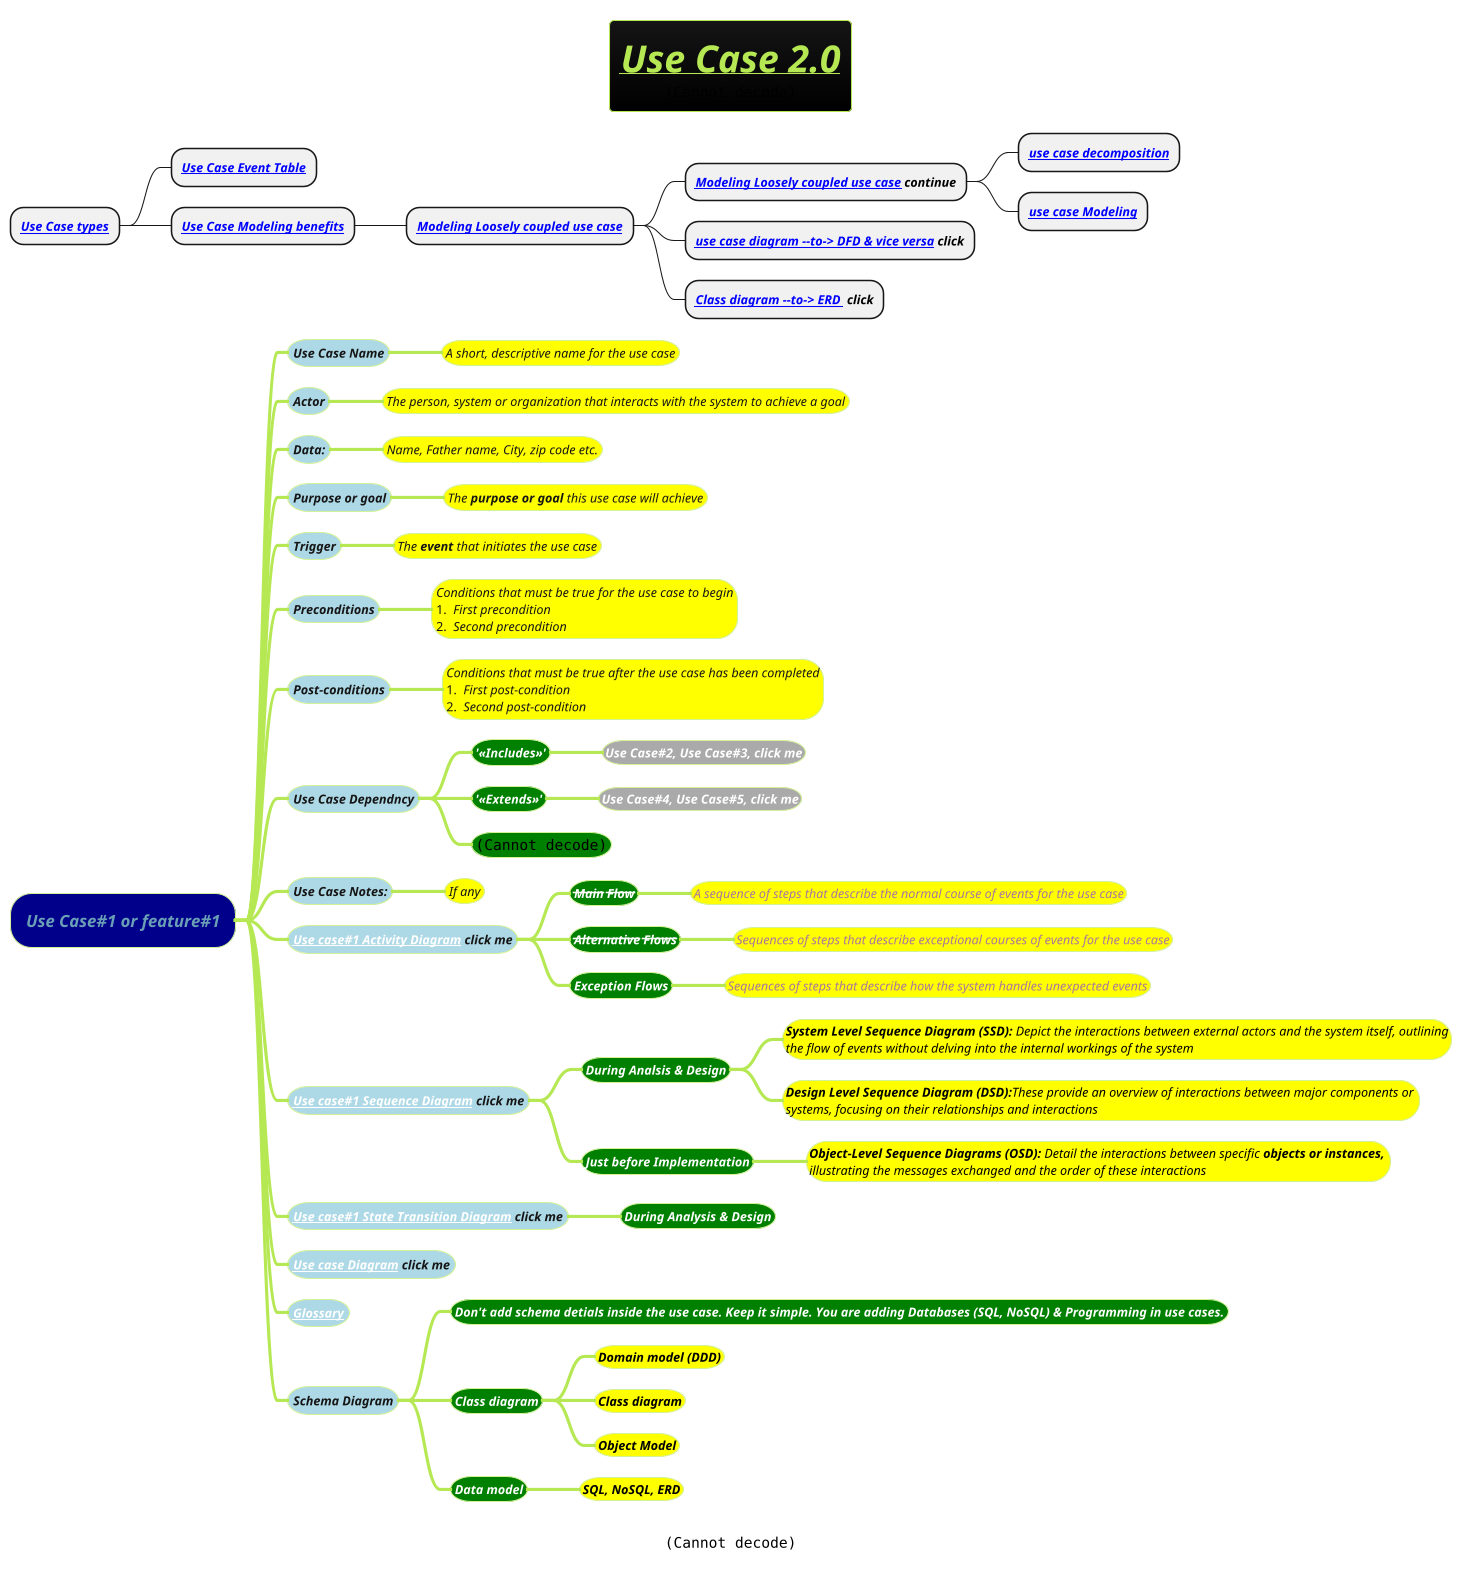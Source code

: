 @startmindmap
title =  <b><i><u>Use Case 2.0\n<img:img.png{scale=0.7}>
caption <img:img_1.png{scale=0.7}>
* <size:12><b><i>[[use-case.png Use Case types]]
** <size:12><b><i>[[docs/3-programming-languages/clean-architecture/images/image-2023-02-20-18-32-12-378.png Use Case Event Table]]
** <size:12><b><i>[[img.jpg Use Case Modeling benefits]]
*** <size:12><b><i>[[docs/3-programming-languages/clean-architecture/images/image-2023-02-20-18-36-44-142.png Modeling Loosely coupled use case]]
**** <size:12><b><i>[[docs/3-programming-languages/clean-architecture/images/image-2023-02-20-18-39-05-976.png Modeling Loosely coupled use case]] continue
***** <size:12><b><i>[[docs/3-programming-languages/clean-architecture/images/Screenshot_3x.png use case decomposition]]
***** <size:12><b><i>[[docs/3-programming-languages/clean-architecture/images/use-case-modeling.png use case Modeling]]
**** <size:12><b><i>[[docs/2-uml/requirements-and-design-with-plantuml/1-use-cases-or-features/img_3.png use case diagram --to-> DFD & vice versa]] click
**** <size:12><b><i>[[img_1.jpg Class diagram --to-> ERD ]] click

!theme hacker

*[#darkblue] <i>Use Case#1 or feature#1
**[#lightblue] <i><size:12>Use Case Name
***[#yellow] <i><size:12>A short, descriptive name for the use case
**[#lightblue] <i><size:12>Actor
***[#yellow] <i><size:12>The person, system or organization that interacts with the system to achieve a goal
**[#lightblue] <i><size:12>Data:
***[#yellow] <i><size:12>Name, Father name, City, zip code etc.
**[#lightblue] <i><size:12>Purpose or goal
***[#yellow] <i><size:12>The **purpose or goal** this use case will achieve
**[#lightblue] <i><size:12>Trigger
***[#yellow] <i><size:12>The **event** that initiates the use case
**[#lightblue] <i><size:12>Preconditions
***[#yellow]:<i><size:12>Conditions that must be true for the use case to begin
#<i><size:12> First precondition
#<i><size:12> Second precondition;
**[#lightblue] <i><size:12>Post-conditions
***[#yellow]:<i><size:12>Conditions that must be true after the use case has been completed
#<i><size:12> First post-condition
#<i><size:12> Second post-condition;
**[#lightblue] <i><size:12>Use Case Dependncy
***[#green] <b><color #white><i><size:12>'<<Includes>>'
****[#a] <color #white><b><i><size:12>Use Case#2, Use Case#3, click me
***[#green] <b><color #white><i><size:12>'<<Extends>>'
****[#a] <color #white><b><i><size:12>Use Case#4, Use Case#5, click me
***[#green] <b><color #white><i><size:12><img:img_2.png{scale=.7}>
**[#lightblue] <i><size:12>Use Case Notes:
***[#yellow] <i><size:12>If any
**[#lightblue] <i><size:12>[[docs/2-uml/requirements-and-design-with-plantuml/activity-diagrams/use-case-1-activity.puml Use case#1 Activity Diagram]] click me
***[#green] <color #white><b><i><size:12>--Main-- --Flow--
****[#yellow] <i><size:12>A sequence of steps that describe the normal course of events for the use case
***[#green] <color #white><b><i><size:12>--Alternative-- --Flows--
****[#yellow] <i><size:12>Sequences of steps that describe exceptional courses of events for the use case
***[#green] <color #white><b><i><size:12>Exception Flows
****[#yellow] <i><size:12>Sequences of steps that describe how the system handles unexpected events
**[#lightblue] <i><size:12>[[docs/2-uml/requirements-and-design-with-plantuml/sequence-diagrams/use-case-1-sequence.puml Use case#1 Sequence Diagram]] click me
***[#green] <color #white><b><i><size:12>During Analsis & Design
****[#yellow] <color #black><i><size:12><b>System Level Sequence Diagram (SSD):</b> Depict the interactions between external actors and the system itself, outlining\n<i><size:12><color #black>the flow of events without delving into the internal workings of the system
****[#yellow] <color #black><i><size:12><b>Design Level Sequence Diagram (DSD):</b>These provide an overview of interactions between major components or \n<i><size:12><color #black>systems, focusing on their relationships and interactions
***[#green] <color #white><b><i><size:12>Just before Implementation
****[#yellow] <color #black><i><size:12><b>Object-Level Sequence Diagrams (OSD):</b> Detail the interactions between specific **objects or instances,** \n<i><size:12><color #black>illustrating the messages exchanged and the order of these interactions
**[#lightblue] <i><size:12>[[docs/2-uml/requirements-and-design-with-plantuml/state-transition-diagrams/use-case-1-state-transition.puml Use case#1 State Transition Diagram]] click me
***[#green] <color #white><b><i><size:12>During Analysis & Design
**[#lightblue] <i><size:12>[[docs/2-uml/requirements-and-design-with-plantuml/0-use-case-diagrams/Tomplot-Use-Case-diagram.puml Use case Diagram]] click me
**[#lightblue] <i><size:12>[[docs/2-uml/requirements-and-design-with-plantuml/glossary.puml Glossary]]
**[#lightblue] <i><size:12>Schema Diagram
***[#green] <color #white><b><i><size:12>Don't add schema detials inside the use case. Keep it simple. You are adding Databases (SQL, NoSQL) & Programming in use cases.
***[#green] <color #white><b><i><size:12>Class diagram
****[#yellow] <color #black><i><size:12><b>Domain model (DDD)
****[#yellow] <color #black><i><size:12><b>Class diagram
****[#yellow] <color #black><i><size:12><b>Object Model
***[#green] <color #white><b><i><size:12>Data model
****[#yellow] <color #black><i><size:12><b>SQL, NoSQL, ERD

@endmindmap